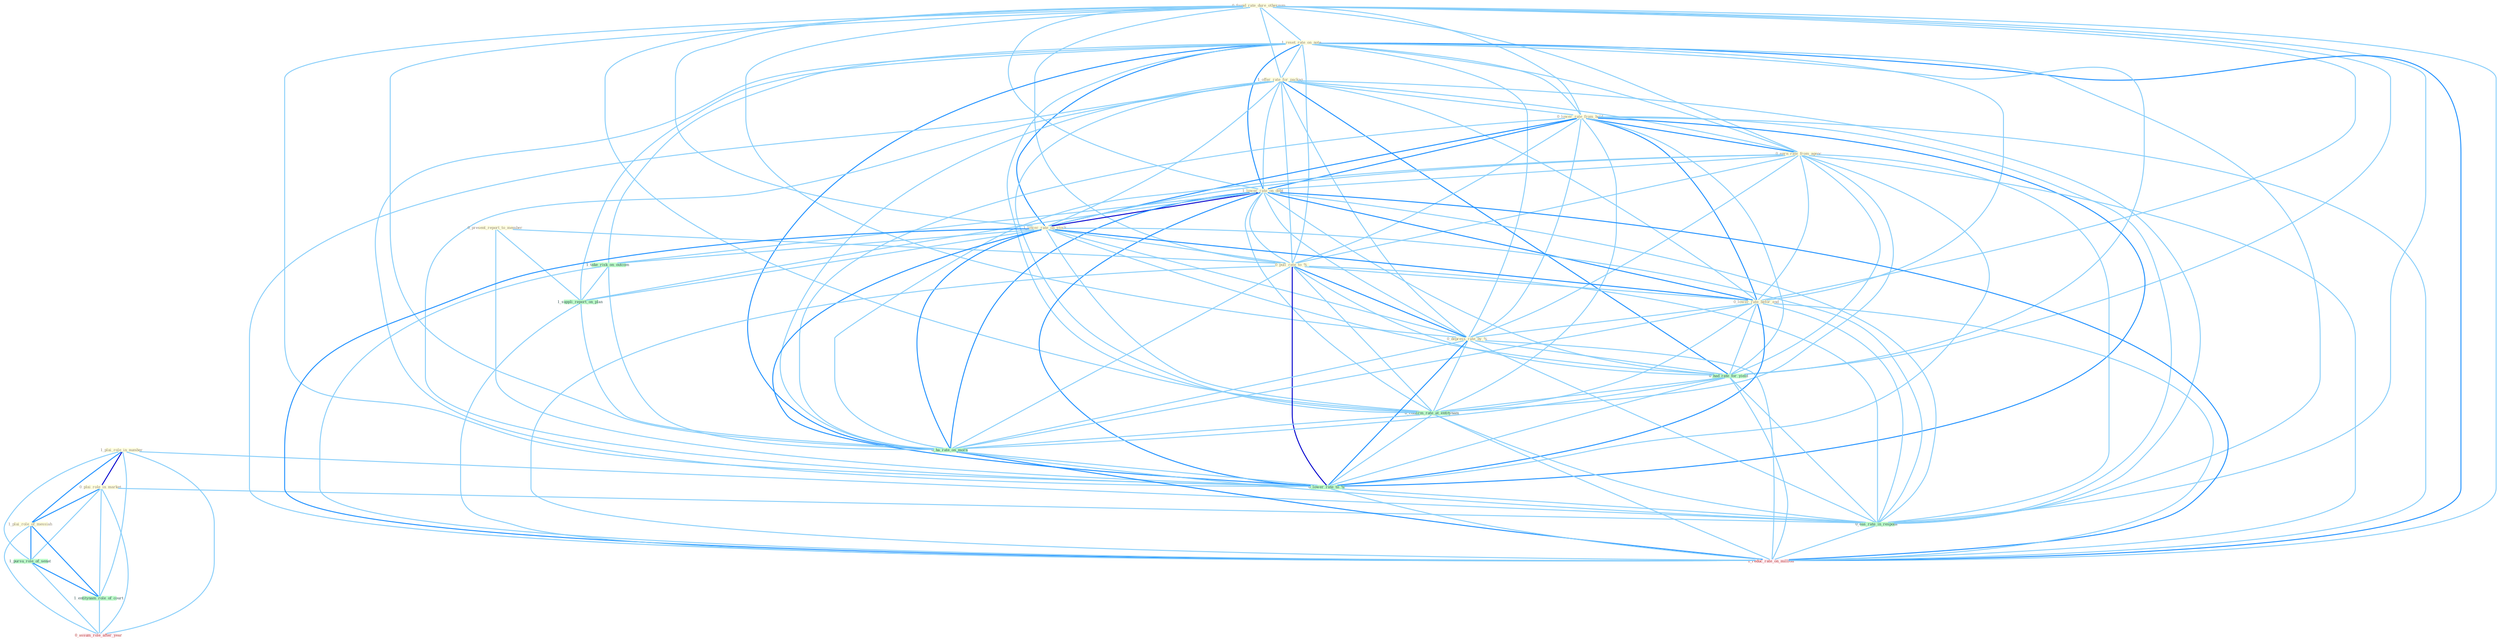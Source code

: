 Graph G{ 
    node
    [shape=polygon,style=filled,width=.5,height=.06,color="#BDFCC9",fixedsize=true,fontsize=4,
    fontcolor="#2f4f4f"];
    {node
    [color="#ffffe0", fontcolor="#8b7d6b"] "1_plai_role_in_number " "0_plai_role_in_market " "1_plai_role_of_messiah " "0_found_rate_dure_othernum " "1_reset_rate_on_note " "1_offer_rate_for_packag " "0_lower_rate_from_hold " "0_earn_rate_from_agenc " "1_lower_rate_on_debt " "0_present_report_to_member " "1_lower_rate_on_stock " "0_pull_rate_to_% " "0_lower_rate_befor_end " "0_depress_rate_by_% "}
{node [color="#fff0f5", fontcolor="#b22222"] "1_reduc_rate_on_million " "0_assum_role_after_year "}
edge [color="#B0E2FF"];

	"1_plai_role_in_number " -- "0_plai_role_in_market " [w="3", color="#0000cd" , len=0.6];
	"1_plai_role_in_number " -- "1_plai_role_of_messiah " [w="2", color="#1e90ff" , len=0.8];
	"1_plai_role_in_number " -- "1_pursu_role_of_senat " [w="1", color="#87cefa" ];
	"1_plai_role_in_number " -- "1_entitynam_role_of_court " [w="1", color="#87cefa" ];
	"1_plai_role_in_number " -- "0_eas_rate_in_respons " [w="1", color="#87cefa" ];
	"1_plai_role_in_number " -- "0_assum_role_after_year " [w="1", color="#87cefa" ];
	"0_plai_role_in_market " -- "1_plai_role_of_messiah " [w="2", color="#1e90ff" , len=0.8];
	"0_plai_role_in_market " -- "1_pursu_role_of_senat " [w="1", color="#87cefa" ];
	"0_plai_role_in_market " -- "1_entitynam_role_of_court " [w="1", color="#87cefa" ];
	"0_plai_role_in_market " -- "0_eas_rate_in_respons " [w="1", color="#87cefa" ];
	"0_plai_role_in_market " -- "0_assum_role_after_year " [w="1", color="#87cefa" ];
	"1_plai_role_of_messiah " -- "1_pursu_role_of_senat " [w="2", color="#1e90ff" , len=0.8];
	"1_plai_role_of_messiah " -- "1_entitynam_role_of_court " [w="2", color="#1e90ff" , len=0.8];
	"1_plai_role_of_messiah " -- "0_assum_role_after_year " [w="1", color="#87cefa" ];
	"0_found_rate_dure_othernum " -- "1_reset_rate_on_note " [w="1", color="#87cefa" ];
	"0_found_rate_dure_othernum " -- "1_offer_rate_for_packag " [w="1", color="#87cefa" ];
	"0_found_rate_dure_othernum " -- "0_lower_rate_from_hold " [w="1", color="#87cefa" ];
	"0_found_rate_dure_othernum " -- "0_earn_rate_from_agenc " [w="1", color="#87cefa" ];
	"0_found_rate_dure_othernum " -- "1_lower_rate_on_debt " [w="1", color="#87cefa" ];
	"0_found_rate_dure_othernum " -- "1_lower_rate_on_stock " [w="1", color="#87cefa" ];
	"0_found_rate_dure_othernum " -- "0_pull_rate_to_% " [w="1", color="#87cefa" ];
	"0_found_rate_dure_othernum " -- "0_lower_rate_befor_end " [w="1", color="#87cefa" ];
	"0_found_rate_dure_othernum " -- "0_depress_rate_by_% " [w="1", color="#87cefa" ];
	"0_found_rate_dure_othernum " -- "0_had_rate_for_yield " [w="1", color="#87cefa" ];
	"0_found_rate_dure_othernum " -- "0_confirm_rate_at_entitynam " [w="1", color="#87cefa" ];
	"0_found_rate_dure_othernum " -- "0_ha_rate_on_morn " [w="1", color="#87cefa" ];
	"0_found_rate_dure_othernum " -- "0_lower_rate_to_% " [w="1", color="#87cefa" ];
	"0_found_rate_dure_othernum " -- "0_eas_rate_in_respons " [w="1", color="#87cefa" ];
	"0_found_rate_dure_othernum " -- "1_reduc_rate_on_million " [w="1", color="#87cefa" ];
	"1_reset_rate_on_note " -- "1_offer_rate_for_packag " [w="1", color="#87cefa" ];
	"1_reset_rate_on_note " -- "0_lower_rate_from_hold " [w="1", color="#87cefa" ];
	"1_reset_rate_on_note " -- "0_earn_rate_from_agenc " [w="1", color="#87cefa" ];
	"1_reset_rate_on_note " -- "1_lower_rate_on_debt " [w="2", color="#1e90ff" , len=0.8];
	"1_reset_rate_on_note " -- "1_lower_rate_on_stock " [w="2", color="#1e90ff" , len=0.8];
	"1_reset_rate_on_note " -- "0_pull_rate_to_% " [w="1", color="#87cefa" ];
	"1_reset_rate_on_note " -- "0_lower_rate_befor_end " [w="1", color="#87cefa" ];
	"1_reset_rate_on_note " -- "0_depress_rate_by_% " [w="1", color="#87cefa" ];
	"1_reset_rate_on_note " -- "1_take_risk_on_outcom " [w="1", color="#87cefa" ];
	"1_reset_rate_on_note " -- "1_suppli_report_on_plan " [w="1", color="#87cefa" ];
	"1_reset_rate_on_note " -- "0_had_rate_for_yield " [w="1", color="#87cefa" ];
	"1_reset_rate_on_note " -- "0_confirm_rate_at_entitynam " [w="1", color="#87cefa" ];
	"1_reset_rate_on_note " -- "0_ha_rate_on_morn " [w="2", color="#1e90ff" , len=0.8];
	"1_reset_rate_on_note " -- "0_lower_rate_to_% " [w="1", color="#87cefa" ];
	"1_reset_rate_on_note " -- "0_eas_rate_in_respons " [w="1", color="#87cefa" ];
	"1_reset_rate_on_note " -- "1_reduc_rate_on_million " [w="2", color="#1e90ff" , len=0.8];
	"1_offer_rate_for_packag " -- "0_lower_rate_from_hold " [w="1", color="#87cefa" ];
	"1_offer_rate_for_packag " -- "0_earn_rate_from_agenc " [w="1", color="#87cefa" ];
	"1_offer_rate_for_packag " -- "1_lower_rate_on_debt " [w="1", color="#87cefa" ];
	"1_offer_rate_for_packag " -- "1_lower_rate_on_stock " [w="1", color="#87cefa" ];
	"1_offer_rate_for_packag " -- "0_pull_rate_to_% " [w="1", color="#87cefa" ];
	"1_offer_rate_for_packag " -- "0_lower_rate_befor_end " [w="1", color="#87cefa" ];
	"1_offer_rate_for_packag " -- "0_depress_rate_by_% " [w="1", color="#87cefa" ];
	"1_offer_rate_for_packag " -- "0_had_rate_for_yield " [w="2", color="#1e90ff" , len=0.8];
	"1_offer_rate_for_packag " -- "0_confirm_rate_at_entitynam " [w="1", color="#87cefa" ];
	"1_offer_rate_for_packag " -- "0_ha_rate_on_morn " [w="1", color="#87cefa" ];
	"1_offer_rate_for_packag " -- "0_lower_rate_to_% " [w="1", color="#87cefa" ];
	"1_offer_rate_for_packag " -- "0_eas_rate_in_respons " [w="1", color="#87cefa" ];
	"1_offer_rate_for_packag " -- "1_reduc_rate_on_million " [w="1", color="#87cefa" ];
	"0_lower_rate_from_hold " -- "0_earn_rate_from_agenc " [w="2", color="#1e90ff" , len=0.8];
	"0_lower_rate_from_hold " -- "1_lower_rate_on_debt " [w="2", color="#1e90ff" , len=0.8];
	"0_lower_rate_from_hold " -- "1_lower_rate_on_stock " [w="2", color="#1e90ff" , len=0.8];
	"0_lower_rate_from_hold " -- "0_pull_rate_to_% " [w="1", color="#87cefa" ];
	"0_lower_rate_from_hold " -- "0_lower_rate_befor_end " [w="2", color="#1e90ff" , len=0.8];
	"0_lower_rate_from_hold " -- "0_depress_rate_by_% " [w="1", color="#87cefa" ];
	"0_lower_rate_from_hold " -- "0_had_rate_for_yield " [w="1", color="#87cefa" ];
	"0_lower_rate_from_hold " -- "0_confirm_rate_at_entitynam " [w="1", color="#87cefa" ];
	"0_lower_rate_from_hold " -- "0_ha_rate_on_morn " [w="1", color="#87cefa" ];
	"0_lower_rate_from_hold " -- "0_lower_rate_to_% " [w="2", color="#1e90ff" , len=0.8];
	"0_lower_rate_from_hold " -- "0_eas_rate_in_respons " [w="1", color="#87cefa" ];
	"0_lower_rate_from_hold " -- "1_reduc_rate_on_million " [w="1", color="#87cefa" ];
	"0_earn_rate_from_agenc " -- "1_lower_rate_on_debt " [w="1", color="#87cefa" ];
	"0_earn_rate_from_agenc " -- "1_lower_rate_on_stock " [w="1", color="#87cefa" ];
	"0_earn_rate_from_agenc " -- "0_pull_rate_to_% " [w="1", color="#87cefa" ];
	"0_earn_rate_from_agenc " -- "0_lower_rate_befor_end " [w="1", color="#87cefa" ];
	"0_earn_rate_from_agenc " -- "0_depress_rate_by_% " [w="1", color="#87cefa" ];
	"0_earn_rate_from_agenc " -- "0_had_rate_for_yield " [w="1", color="#87cefa" ];
	"0_earn_rate_from_agenc " -- "0_confirm_rate_at_entitynam " [w="1", color="#87cefa" ];
	"0_earn_rate_from_agenc " -- "0_ha_rate_on_morn " [w="1", color="#87cefa" ];
	"0_earn_rate_from_agenc " -- "0_lower_rate_to_% " [w="1", color="#87cefa" ];
	"0_earn_rate_from_agenc " -- "0_eas_rate_in_respons " [w="1", color="#87cefa" ];
	"0_earn_rate_from_agenc " -- "1_reduc_rate_on_million " [w="1", color="#87cefa" ];
	"1_lower_rate_on_debt " -- "1_lower_rate_on_stock " [w="3", color="#0000cd" , len=0.6];
	"1_lower_rate_on_debt " -- "0_pull_rate_to_% " [w="1", color="#87cefa" ];
	"1_lower_rate_on_debt " -- "0_lower_rate_befor_end " [w="2", color="#1e90ff" , len=0.8];
	"1_lower_rate_on_debt " -- "0_depress_rate_by_% " [w="1", color="#87cefa" ];
	"1_lower_rate_on_debt " -- "1_take_risk_on_outcom " [w="1", color="#87cefa" ];
	"1_lower_rate_on_debt " -- "1_suppli_report_on_plan " [w="1", color="#87cefa" ];
	"1_lower_rate_on_debt " -- "0_had_rate_for_yield " [w="1", color="#87cefa" ];
	"1_lower_rate_on_debt " -- "0_confirm_rate_at_entitynam " [w="1", color="#87cefa" ];
	"1_lower_rate_on_debt " -- "0_ha_rate_on_morn " [w="2", color="#1e90ff" , len=0.8];
	"1_lower_rate_on_debt " -- "0_lower_rate_to_% " [w="2", color="#1e90ff" , len=0.8];
	"1_lower_rate_on_debt " -- "0_eas_rate_in_respons " [w="1", color="#87cefa" ];
	"1_lower_rate_on_debt " -- "1_reduc_rate_on_million " [w="2", color="#1e90ff" , len=0.8];
	"0_present_report_to_member " -- "0_pull_rate_to_% " [w="1", color="#87cefa" ];
	"0_present_report_to_member " -- "1_suppli_report_on_plan " [w="1", color="#87cefa" ];
	"0_present_report_to_member " -- "0_lower_rate_to_% " [w="1", color="#87cefa" ];
	"1_lower_rate_on_stock " -- "0_pull_rate_to_% " [w="1", color="#87cefa" ];
	"1_lower_rate_on_stock " -- "0_lower_rate_befor_end " [w="2", color="#1e90ff" , len=0.8];
	"1_lower_rate_on_stock " -- "0_depress_rate_by_% " [w="1", color="#87cefa" ];
	"1_lower_rate_on_stock " -- "1_take_risk_on_outcom " [w="1", color="#87cefa" ];
	"1_lower_rate_on_stock " -- "1_suppli_report_on_plan " [w="1", color="#87cefa" ];
	"1_lower_rate_on_stock " -- "0_had_rate_for_yield " [w="1", color="#87cefa" ];
	"1_lower_rate_on_stock " -- "0_confirm_rate_at_entitynam " [w="1", color="#87cefa" ];
	"1_lower_rate_on_stock " -- "0_ha_rate_on_morn " [w="2", color="#1e90ff" , len=0.8];
	"1_lower_rate_on_stock " -- "0_lower_rate_to_% " [w="2", color="#1e90ff" , len=0.8];
	"1_lower_rate_on_stock " -- "0_eas_rate_in_respons " [w="1", color="#87cefa" ];
	"1_lower_rate_on_stock " -- "1_reduc_rate_on_million " [w="2", color="#1e90ff" , len=0.8];
	"0_pull_rate_to_% " -- "0_lower_rate_befor_end " [w="1", color="#87cefa" ];
	"0_pull_rate_to_% " -- "0_depress_rate_by_% " [w="2", color="#1e90ff" , len=0.8];
	"0_pull_rate_to_% " -- "0_had_rate_for_yield " [w="1", color="#87cefa" ];
	"0_pull_rate_to_% " -- "0_confirm_rate_at_entitynam " [w="1", color="#87cefa" ];
	"0_pull_rate_to_% " -- "0_ha_rate_on_morn " [w="1", color="#87cefa" ];
	"0_pull_rate_to_% " -- "0_lower_rate_to_% " [w="3", color="#0000cd" , len=0.6];
	"0_pull_rate_to_% " -- "0_eas_rate_in_respons " [w="1", color="#87cefa" ];
	"0_pull_rate_to_% " -- "1_reduc_rate_on_million " [w="1", color="#87cefa" ];
	"0_lower_rate_befor_end " -- "0_depress_rate_by_% " [w="1", color="#87cefa" ];
	"0_lower_rate_befor_end " -- "0_had_rate_for_yield " [w="1", color="#87cefa" ];
	"0_lower_rate_befor_end " -- "0_confirm_rate_at_entitynam " [w="1", color="#87cefa" ];
	"0_lower_rate_befor_end " -- "0_ha_rate_on_morn " [w="1", color="#87cefa" ];
	"0_lower_rate_befor_end " -- "0_lower_rate_to_% " [w="2", color="#1e90ff" , len=0.8];
	"0_lower_rate_befor_end " -- "0_eas_rate_in_respons " [w="1", color="#87cefa" ];
	"0_lower_rate_befor_end " -- "1_reduc_rate_on_million " [w="1", color="#87cefa" ];
	"0_depress_rate_by_% " -- "0_had_rate_for_yield " [w="1", color="#87cefa" ];
	"0_depress_rate_by_% " -- "0_confirm_rate_at_entitynam " [w="1", color="#87cefa" ];
	"0_depress_rate_by_% " -- "0_ha_rate_on_morn " [w="1", color="#87cefa" ];
	"0_depress_rate_by_% " -- "0_lower_rate_to_% " [w="2", color="#1e90ff" , len=0.8];
	"0_depress_rate_by_% " -- "0_eas_rate_in_respons " [w="1", color="#87cefa" ];
	"0_depress_rate_by_% " -- "1_reduc_rate_on_million " [w="1", color="#87cefa" ];
	"1_pursu_role_of_senat " -- "1_entitynam_role_of_court " [w="2", color="#1e90ff" , len=0.8];
	"1_pursu_role_of_senat " -- "0_assum_role_after_year " [w="1", color="#87cefa" ];
	"1_take_risk_on_outcom " -- "1_suppli_report_on_plan " [w="1", color="#87cefa" ];
	"1_take_risk_on_outcom " -- "0_ha_rate_on_morn " [w="1", color="#87cefa" ];
	"1_take_risk_on_outcom " -- "1_reduc_rate_on_million " [w="1", color="#87cefa" ];
	"1_suppli_report_on_plan " -- "0_ha_rate_on_morn " [w="1", color="#87cefa" ];
	"1_suppli_report_on_plan " -- "1_reduc_rate_on_million " [w="1", color="#87cefa" ];
	"0_had_rate_for_yield " -- "0_confirm_rate_at_entitynam " [w="1", color="#87cefa" ];
	"0_had_rate_for_yield " -- "0_ha_rate_on_morn " [w="1", color="#87cefa" ];
	"0_had_rate_for_yield " -- "0_lower_rate_to_% " [w="1", color="#87cefa" ];
	"0_had_rate_for_yield " -- "0_eas_rate_in_respons " [w="1", color="#87cefa" ];
	"0_had_rate_for_yield " -- "1_reduc_rate_on_million " [w="1", color="#87cefa" ];
	"0_confirm_rate_at_entitynam " -- "0_ha_rate_on_morn " [w="1", color="#87cefa" ];
	"0_confirm_rate_at_entitynam " -- "0_lower_rate_to_% " [w="1", color="#87cefa" ];
	"0_confirm_rate_at_entitynam " -- "0_eas_rate_in_respons " [w="1", color="#87cefa" ];
	"0_confirm_rate_at_entitynam " -- "1_reduc_rate_on_million " [w="1", color="#87cefa" ];
	"0_ha_rate_on_morn " -- "0_lower_rate_to_% " [w="1", color="#87cefa" ];
	"0_ha_rate_on_morn " -- "0_eas_rate_in_respons " [w="1", color="#87cefa" ];
	"0_ha_rate_on_morn " -- "1_reduc_rate_on_million " [w="2", color="#1e90ff" , len=0.8];
	"1_entitynam_role_of_court " -- "0_assum_role_after_year " [w="1", color="#87cefa" ];
	"0_lower_rate_to_% " -- "0_eas_rate_in_respons " [w="1", color="#87cefa" ];
	"0_lower_rate_to_% " -- "1_reduc_rate_on_million " [w="1", color="#87cefa" ];
	"0_eas_rate_in_respons " -- "1_reduc_rate_on_million " [w="1", color="#87cefa" ];
}